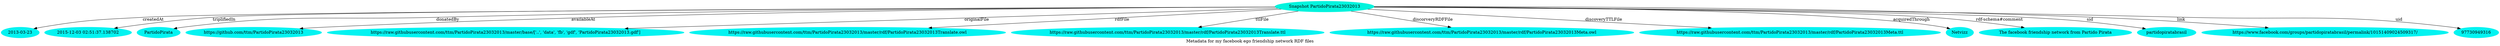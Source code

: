 digraph  {
	graph [label="Metadata for my facebook ego friendship network RDF files"];
	node [label="\N"];
	"Snapshot PartidoPirata23032013"	 [color="#02F3DD",
		style=filled];
	38557	 [color="#02F3F1",
		label="2013-03-23",
		style=filled];
	"Snapshot PartidoPirata23032013" -> 38557	 [label=createdAt];
	38558	 [color="#02F3F1",
		label="2015-12-03 02:51:37.138702",
		style=filled];
	"Snapshot PartidoPirata23032013" -> 38558	 [label=triplifiedIn];
	38559	 [color="#02F3F1",
		label=PartidoPirata,
		style=filled];
	"Snapshot PartidoPirata23032013" -> 38559	 [label=donatedBy];
	38560	 [color="#02F3F1",
		label="https://github.com/ttm/PartidoPirata23032013",
		style=filled];
	"Snapshot PartidoPirata23032013" -> 38560	 [label=availableAt];
	38561	 [color="#02F3F1",
		label="https://raw.githubusercontent.com/ttm/PartidoPirata23032013/master/base/['..', 'data', 'fb', 'gdf', 'PartidoPirata23032013.gdf']",
		style=filled];
	"Snapshot PartidoPirata23032013" -> 38561	 [label=originalFile];
	38562	 [color="#02F3F1",
		label="https://raw.githubusercontent.com/ttm/PartidoPirata23032013/master/rdf/PartidoPirata23032013Translate.owl",
		style=filled];
	"Snapshot PartidoPirata23032013" -> 38562	 [label=rdfFile];
	38563	 [color="#02F3F1",
		label="https://raw.githubusercontent.com/ttm/PartidoPirata23032013/master/rdf/PartidoPirata23032013Translate.ttl",
		style=filled];
	"Snapshot PartidoPirata23032013" -> 38563	 [label=ttlFile];
	38564	 [color="#02F3F1",
		label="https://raw.githubusercontent.com/ttm/PartidoPirata23032013/master/rdf/PartidoPirata23032013Meta.owl",
		style=filled];
	"Snapshot PartidoPirata23032013" -> 38564	 [label=discorveryRDFFile];
	38565	 [color="#02F3F1",
		label="https://raw.githubusercontent.com/ttm/PartidoPirata23032013/master/rdf/PartidoPirata23032013Meta.ttl",
		style=filled];
	"Snapshot PartidoPirata23032013" -> 38565	 [label=discoveryTTLFile];
	38566	 [color="#02F3F1",
		label=Netvizz,
		style=filled];
	"Snapshot PartidoPirata23032013" -> 38566	 [label=acquiredThrough];
	38567	 [color="#02F3F1",
		label="The facebook friendship network from Partido Pirata",
		style=filled];
	"Snapshot PartidoPirata23032013" -> 38567	 [label="rdf-schema#comment"];
	38568	 [color="#02F3F1",
		label=partidopiratabrasil,
		style=filled];
	"Snapshot PartidoPirata23032013" -> 38568	 [label=sid];
	38569	 [color="#02F3F1",
		label="https://www.facebook.com/groups/partidopiratabrasil/permalink/10151409024509317/",
		style=filled];
	"Snapshot PartidoPirata23032013" -> 38569	 [label=link];
	38570	 [color="#02F3F1",
		label=97730949316,
		style=filled];
	"Snapshot PartidoPirata23032013" -> 38570	 [label=uid];
}
